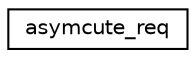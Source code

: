 digraph "Graphical Class Hierarchy"
{
 // LATEX_PDF_SIZE
  edge [fontname="Helvetica",fontsize="10",labelfontname="Helvetica",labelfontsize="10"];
  node [fontname="Helvetica",fontsize="10",shape=record];
  rankdir="LR";
  Node0 [label="asymcute_req",height=0.2,width=0.4,color="black", fillcolor="white", style="filled",URL="$structasymcute__req.html",tooltip="Asymcute request context."];
}
